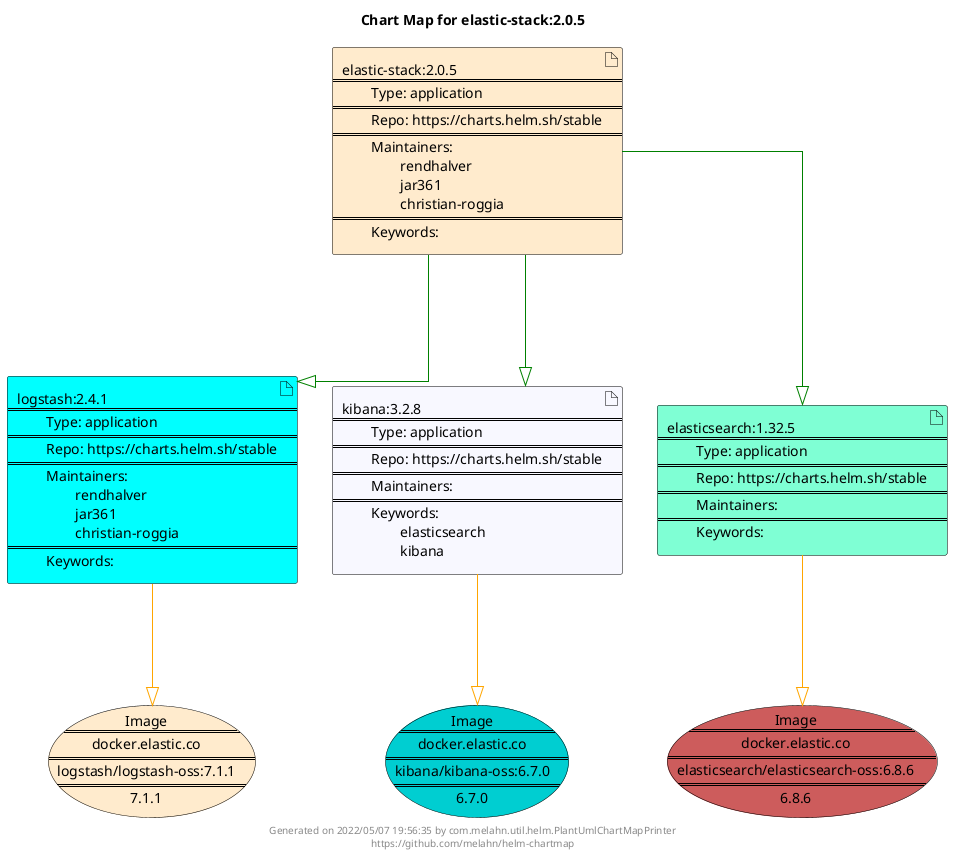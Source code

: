 @startuml
skinparam linetype ortho
skinparam backgroundColor white
skinparam usecaseBorderColor black
skinparam usecaseArrowColor LightSlateGray
skinparam artifactBorderColor black
skinparam artifactArrowColor LightSlateGray

title Chart Map for elastic-stack:2.0.5

'There are 4 referenced Helm Charts
artifact "logstash:2.4.1\n====\n\tType: application\n====\n\tRepo: https://charts.helm.sh/stable\n====\n\tMaintainers: \n\t\trendhalver\n\t\tjar361\n\t\tchristian-roggia\n====\n\tKeywords: " as logstash_2_4_1 #Aqua
artifact "kibana:3.2.8\n====\n\tType: application\n====\n\tRepo: https://charts.helm.sh/stable\n====\n\tMaintainers: \n====\n\tKeywords: \n\t\telasticsearch\n\t\tkibana" as kibana_3_2_8 #GhostWhite
artifact "elastic-stack:2.0.5\n====\n\tType: application\n====\n\tRepo: https://charts.helm.sh/stable\n====\n\tMaintainers: \n\t\trendhalver\n\t\tjar361\n\t\tchristian-roggia\n====\n\tKeywords: " as elastic_stack_2_0_5 #BlanchedAlmond
artifact "elasticsearch:1.32.5\n====\n\tType: application\n====\n\tRepo: https://charts.helm.sh/stable\n====\n\tMaintainers: \n====\n\tKeywords: " as elasticsearch_1_32_5 #Aquamarine

'There are 3 referenced Docker Images
usecase "Image\n====\ndocker.elastic.co\n====\nelasticsearch/elasticsearch-oss:6.8.6\n====\n6.8.6" as docker_elastic_co_elasticsearch_elasticsearch_oss_6_8_6 #IndianRed
usecase "Image\n====\ndocker.elastic.co\n====\nlogstash/logstash-oss:7.1.1\n====\n7.1.1" as docker_elastic_co_logstash_logstash_oss_7_1_1 #BlanchedAlmond
usecase "Image\n====\ndocker.elastic.co\n====\nkibana/kibana-oss:6.7.0\n====\n6.7.0" as docker_elastic_co_kibana_kibana_oss_6_7_0 #DarkTurquoise

'Chart Dependencies
elastic_stack_2_0_5--[#green]-|>logstash_2_4_1
elastic_stack_2_0_5--[#green]-|>elasticsearch_1_32_5
elastic_stack_2_0_5--[#green]-|>kibana_3_2_8
logstash_2_4_1--[#orange]-|>docker_elastic_co_logstash_logstash_oss_7_1_1
kibana_3_2_8--[#orange]-|>docker_elastic_co_kibana_kibana_oss_6_7_0
elasticsearch_1_32_5--[#orange]-|>docker_elastic_co_elasticsearch_elasticsearch_oss_6_8_6

center footer Generated on 2022/05/07 19:56:35 by com.melahn.util.helm.PlantUmlChartMapPrinter\nhttps://github.com/melahn/helm-chartmap
@enduml
